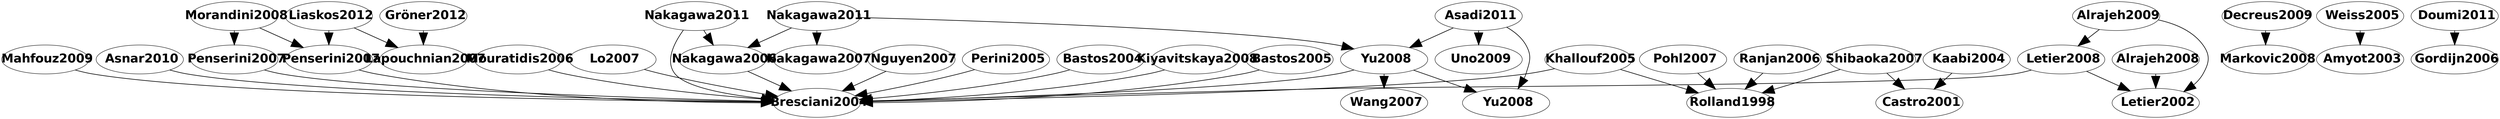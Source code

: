 digraph G {
overlap = voronoi;
splines=true;
sep = 0.3;
43300[shape=ellipse,width=3.0,height=1.0,fixedsize = true, fontname="Helvetica-Bold", fontsize=30.0,label=" Nguyen2007
"];
43361[shape=ellipse,width=3.0,height=1.0,fixedsize = true, fontname="Helvetica-Bold", fontsize=30.0,label=" Perini2005
"];
57159[shape=ellipse,width=3.0,height=1.0,fixedsize = true, fontname="Helvetica-Bold", fontsize=30.0,label=" Penserini2007
"];
68386[shape=ellipse,width=3.0,height=1.0,fixedsize = true, fontname="Helvetica-Bold", fontsize=30.0,label=" Lapouchnian2007
"];
74091[shape=ellipse,width=3.0,height=1.0,fixedsize = true, fontname="Helvetica-Bold", fontsize=30.0,label=" Castro2001
"];
74465[shape=ellipse,width=3.0,height=1.0,fixedsize = true, fontname="Helvetica-Bold", fontsize=30.0,label=" Mouratidis2006
"];
177742[shape=ellipse,width=3.0,height=1.0,fixedsize = true, fontname="Helvetica-Bold", fontsize=30.0,label=" Markovic2008
"];
183839[shape=ellipse,width=3.0,height=1.0,fixedsize = true, fontname="Helvetica-Bold", fontsize=30.0,label=" Lo2007
"];
184190[shape=ellipse,width=3.0,height=1.0,fixedsize = true, fontname="Helvetica-Bold", fontsize=30.0,label=" Shibaoka2007
"];
202370[shape=ellipse,width=3.0,height=1.0,fixedsize = true, fontname="Helvetica-Bold", fontsize=30.0,label=" Alrajeh2008
"];
362764[shape=ellipse,width=3.0,height=1.0,fixedsize = true, fontname="Helvetica-Bold", fontsize=30.0,label=" Nakagawa2006
"];
365116[shape=ellipse,width=3.0,height=1.0,fixedsize = true, fontname="Helvetica-Bold", fontsize=30.0,label=" Kaabi2004
"];
365311[shape=ellipse,width=3.0,height=1.0,fixedsize = true, fontname="Helvetica-Bold", fontsize=30.0,label=" Weiss2005
"];
440591[shape=ellipse,width=3.0,height=1.0,fixedsize = true, fontname="Helvetica-Bold", fontsize=30.0,label=" Yu2008
"];
471994[shape=ellipse,width=3.0,height=1.0,fixedsize = true, fontname="Helvetica-Bold", fontsize=30.0,label=" Nakagawa2007
"];
471997[shape=ellipse,width=3.0,height=1.0,fixedsize = true, fontname="Helvetica-Bold", fontsize=30.0,label=" Wang2007
"];
472098[shape=ellipse,width=3.0,height=1.0,fixedsize = true, fontname="Helvetica-Bold", fontsize=30.0,label=" Morandini2008
"];
557280[shape=ellipse,width=3.0,height=1.0,fixedsize = true, fontname="Helvetica-Bold", fontsize=30.0,label=" Khallouf2005
"];
558553[shape=ellipse,width=3.0,height=1.0,fixedsize = true, fontname="Helvetica-Bold", fontsize=30.0,label=" Gordijn2006
"];
569252[shape=ellipse,width=3.0,height=1.0,fixedsize = true, fontname="Helvetica-Bold", fontsize=30.0,label=" Yu2008
"];
570085[shape=ellipse,width=3.0,height=1.0,fixedsize = true, fontname="Helvetica-Bold", fontsize=30.0,label=" Decreus2009
"];
583207[shape=ellipse,width=3.0,height=1.0,fixedsize = true, fontname="Helvetica-Bold", fontsize=30.0,label=" Bastos2004
"];
601217[shape=ellipse,width=3.0,height=1.0,fixedsize = true, fontname="Helvetica-Bold", fontsize=30.0,label=" Letier2002
"];
694669[shape=ellipse,width=3.0,height=1.0,fixedsize = true, fontname="Helvetica-Bold", fontsize=30.0,label=" Pohl2007
"];
738586[shape=ellipse,width=3.0,height=1.0,fixedsize = true, fontname="Helvetica-Bold", fontsize=30.0,label=" Bresciani2004
"];
761109[shape=ellipse,width=3.0,height=1.0,fixedsize = true, fontname="Helvetica-Bold", fontsize=30.0,label=" Letier2008
"];
761115[shape=ellipse,width=3.0,height=1.0,fixedsize = true, fontname="Helvetica-Bold", fontsize=30.0,label=" Kiyavitskaya2008
"];
793184[shape=ellipse,width=3.0,height=1.0,fixedsize = true, fontname="Helvetica-Bold", fontsize=30.0,label=" Amyot2003
"];
1129352[shape=ellipse,width=3.0,height=1.0,fixedsize = true, fontname="Helvetica-Bold", fontsize=30.0,label=" Rolland1998
"];
1167734[shape=ellipse,width=3.0,height=1.0,fixedsize = true, fontname="Helvetica-Bold", fontsize=30.0,label=" Penserini2007
"];
1179599[shape=ellipse,width=3.0,height=1.0,fixedsize = true, fontname="Helvetica-Bold", fontsize=30.0,label=" Ranjan2006
"];
1179954[shape=ellipse,width=3.0,height=1.0,fixedsize = true, fontname="Helvetica-Bold", fontsize=30.0,label=" Bastos2005
"];
1210503[shape=ellipse,width=3.0,height=1.0,fixedsize = true, fontname="Helvetica-Bold", fontsize=30.0,label=" Alrajeh2009
"];
1248582[shape=ellipse,width=3.0,height=1.0,fixedsize = true, fontname="Helvetica-Bold", fontsize=30.0,label=" Mahfouz2009
"];
1325196[shape=ellipse,width=3.0,height=1.0,fixedsize = true, fontname="Helvetica-Bold", fontsize=30.0,label=" Uno2009
"];
3027230[shape=ellipse,width=3.0,height=1.0,fixedsize = true, fontname="Helvetica-Bold", fontsize=30.0,label=" Nakagawa2011
"];
3027080[shape=ellipse,width=3.0,height=1.0,fixedsize = true, fontname="Helvetica-Bold", fontsize=30.0,label=" Asadi2011
"];
3170637[shape=ellipse,width=3.0,height=1.0,fixedsize = true, fontname="Helvetica-Bold", fontsize=30.0,label=" Doumi2011
"];
3198316[shape=ellipse,width=3.0,height=1.0,fixedsize = true, fontname="Helvetica-Bold", fontsize=30.0,label=" Asnar2010
"];
3235595[shape=ellipse,width=3.0,height=1.0,fixedsize = true, fontname="Helvetica-Bold", fontsize=30.0,label=" Nakagawa2011
"];
3387282[shape=ellipse,width=3.0,height=1.0,fixedsize = true, fontname="Helvetica-Bold", fontsize=30.0,label=" Liaskos2012
"];
3497544[shape=ellipse,width=3.0,height=1.0,fixedsize = true, fontname="Helvetica-Bold", fontsize=30.0,label=" Gröner2012
"];
472098 -> 57159[penwidth=1.5, arrowsize = 3];
3387282 -> 68386[penwidth=1.5, arrowsize = 3];
3497544 -> 68386[penwidth=1.5, arrowsize = 3];
184190 -> 74091[penwidth=1.5, arrowsize = 3];
365116 -> 74091[penwidth=1.5, arrowsize = 3];
570085 -> 177742[penwidth=1.5, arrowsize = 3];
3027230 -> 362764[penwidth=1.5, arrowsize = 3];
3235595 -> 362764[penwidth=1.5, arrowsize = 3];
3027080 -> 440591[penwidth=1.5, arrowsize = 3];
3235595 -> 440591[penwidth=1.5, arrowsize = 3];
3235595 -> 471994[penwidth=1.5, arrowsize = 3];
440591 -> 471997[penwidth=1.5, arrowsize = 3];
3170637 -> 558553[penwidth=1.5, arrowsize = 3];
440591 -> 569252[penwidth=1.5, arrowsize = 3];
3027080 -> 569252[penwidth=1.5, arrowsize = 3];
202370 -> 601217[penwidth=1.5, arrowsize = 3];
761109 -> 601217[penwidth=1.5, arrowsize = 3];
1210503 -> 601217[penwidth=1.5, arrowsize = 3];
43300 -> 738586[penwidth=1.5, arrowsize = 3];
43361 -> 738586[penwidth=1.5, arrowsize = 3];
57159 -> 738586[penwidth=1.5, arrowsize = 3];
74465 -> 738586[penwidth=1.5, arrowsize = 3];
183839 -> 738586[penwidth=1.5, arrowsize = 3];
362764 -> 738586[penwidth=1.5, arrowsize = 3];
440591 -> 738586[penwidth=1.5, arrowsize = 3];
557280 -> 738586[penwidth=1.5, arrowsize = 3];
583207 -> 738586[penwidth=1.5, arrowsize = 3];
761109 -> 738586[penwidth=1.5, arrowsize = 3];
761115 -> 738586[penwidth=1.5, arrowsize = 3];
1167734 -> 738586[penwidth=1.5, arrowsize = 3];
1179954 -> 738586[penwidth=1.5, arrowsize = 3];
1248582 -> 738586[penwidth=1.5, arrowsize = 3];
3027230 -> 738586[penwidth=1.5, arrowsize = 3];
3198316 -> 738586[penwidth=1.5, arrowsize = 3];
1210503 -> 761109[penwidth=1.5, arrowsize = 3];
365311 -> 793184[penwidth=1.5, arrowsize = 3];
184190 -> 1129352[penwidth=1.5, arrowsize = 3];
557280 -> 1129352[penwidth=1.5, arrowsize = 3];
694669 -> 1129352[penwidth=1.5, arrowsize = 3];
1179599 -> 1129352[penwidth=1.5, arrowsize = 3];
472098 -> 1167734[penwidth=1.5, arrowsize = 3];
3387282 -> 1167734[penwidth=1.5, arrowsize = 3];
3027080 -> 1325196[penwidth=1.5, arrowsize = 3];
}
